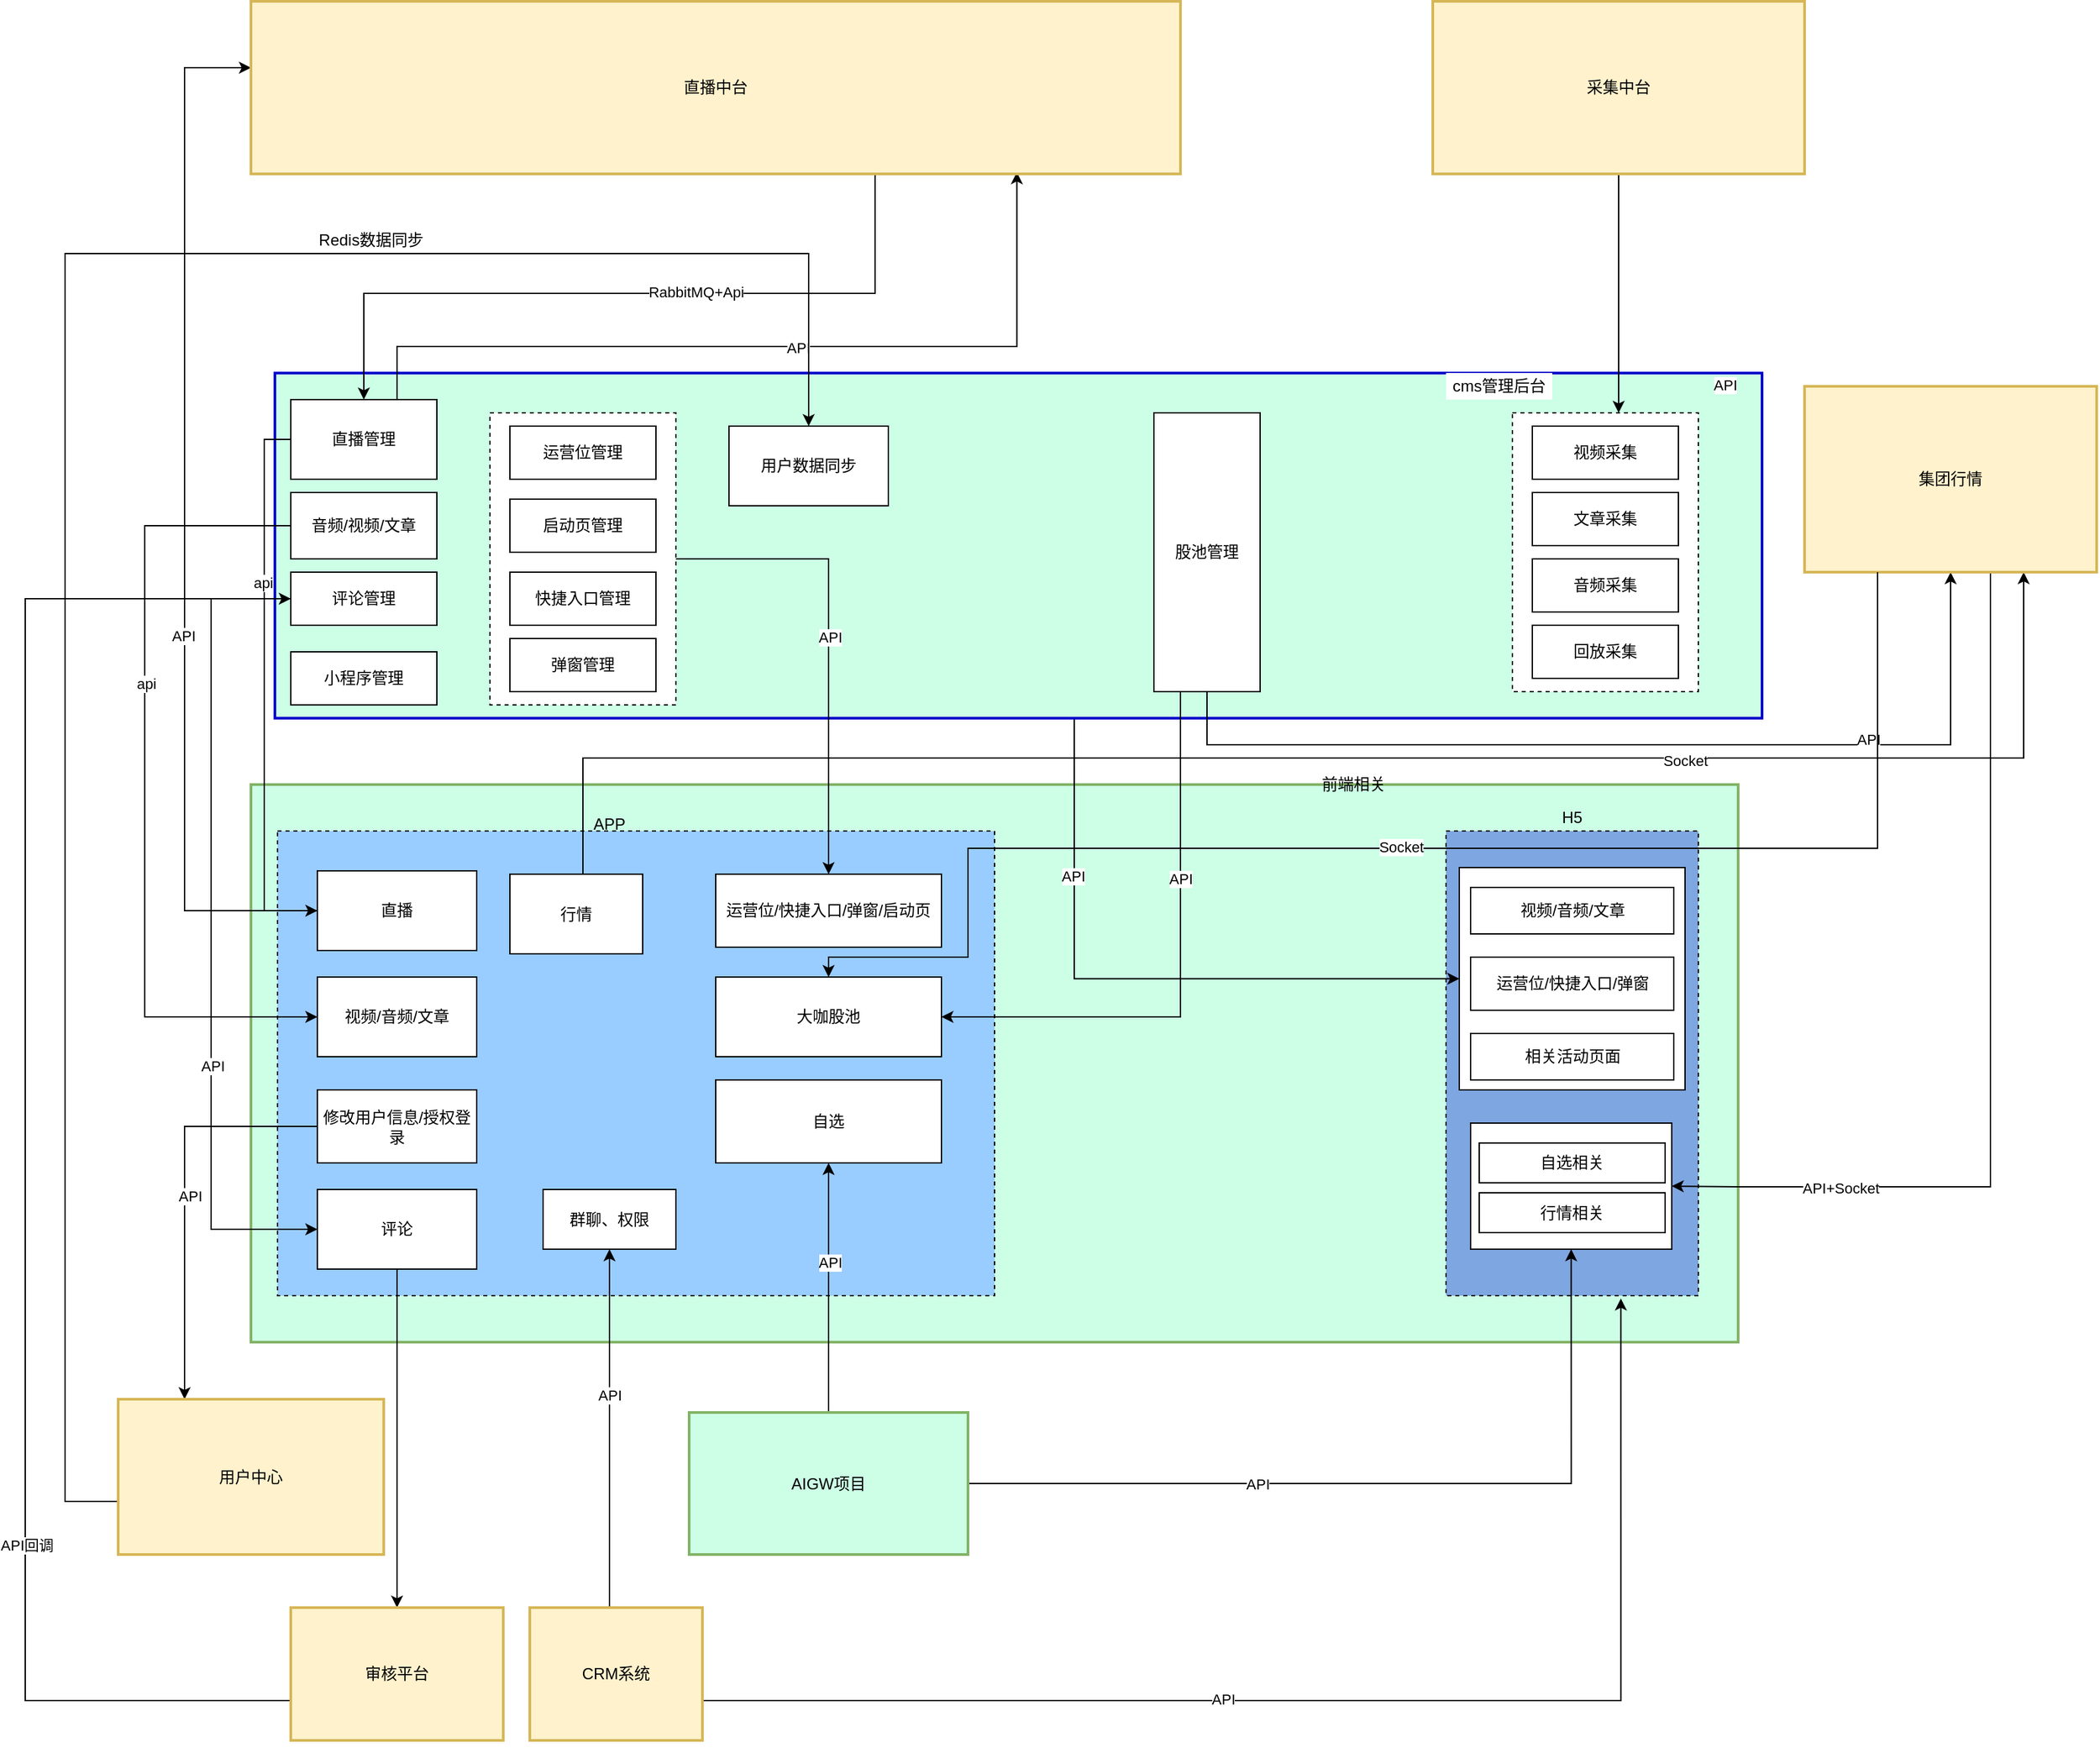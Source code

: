 <mxfile version="14.7.0" type="github">
  <diagram id="wu-liDddrrO4jHqRr5Ok" name="Page-1">
    <mxGraphModel dx="2590" dy="1443" grid="1" gridSize="10" guides="1" tooltips="1" connect="1" arrows="1" fold="1" page="1" pageScale="1" pageWidth="2336" pageHeight="1654" math="0" shadow="0">
      <root>
        <mxCell id="0" />
        <mxCell id="1" parent="0" />
        <mxCell id="6hpQYFgbbhiJDAeSl_aR-1" value="" style="rounded=0;whiteSpace=wrap;html=1;strokeWidth=2;strokeColor=#82b366;fillColor=#CCFFE6;" parent="1" vertex="1">
          <mxGeometry x="590" y="750" width="1120" height="420" as="geometry" />
        </mxCell>
        <mxCell id="6hpQYFgbbhiJDAeSl_aR-4" value="" style="rounded=0;whiteSpace=wrap;html=1;dashed=1;fillColor=#7EA6E0;" parent="1" vertex="1">
          <mxGeometry x="1490" y="785" width="190" height="350" as="geometry" />
        </mxCell>
        <mxCell id="xx3EHc3nn1EWEG3zne6j-10" value="" style="rounded=0;whiteSpace=wrap;html=1;" vertex="1" parent="1">
          <mxGeometry x="1500" y="812.5" width="170" height="167.5" as="geometry" />
        </mxCell>
        <mxCell id="xx3EHc3nn1EWEG3zne6j-7" value="" style="rounded=0;whiteSpace=wrap;html=1;" vertex="1" parent="1">
          <mxGeometry x="1508.5" y="1005" width="151.5" height="95" as="geometry" />
        </mxCell>
        <mxCell id="6hpQYFgbbhiJDAeSl_aR-2" value="" style="rounded=0;whiteSpace=wrap;html=1;dashed=1;fillColor=#99CCFF;" parent="1" vertex="1">
          <mxGeometry x="610" y="785" width="540" height="350" as="geometry" />
        </mxCell>
        <mxCell id="6hpQYFgbbhiJDAeSl_aR-82" style="edgeStyle=orthogonalEdgeStyle;rounded=0;orthogonalLoop=1;jettySize=auto;html=1;" parent="1" source="6hpQYFgbbhiJDAeSl_aR-6" target="6hpQYFgbbhiJDAeSl_aR-80" edge="1">
          <mxGeometry relative="1" as="geometry">
            <Array as="points">
              <mxPoint x="540" y="845" />
              <mxPoint x="540" y="210" />
            </Array>
          </mxGeometry>
        </mxCell>
        <mxCell id="6hpQYFgbbhiJDAeSl_aR-83" value="API" style="edgeLabel;html=1;align=center;verticalAlign=middle;resizable=0;points=[];" parent="6hpQYFgbbhiJDAeSl_aR-82" vertex="1" connectable="0">
          <mxGeometry x="-0.216" y="1" relative="1" as="geometry">
            <mxPoint as="offset" />
          </mxGeometry>
        </mxCell>
        <mxCell id="6hpQYFgbbhiJDAeSl_aR-6" value="直播" style="rounded=0;whiteSpace=wrap;html=1;" parent="1" vertex="1">
          <mxGeometry x="640" y="815" width="120" height="60" as="geometry" />
        </mxCell>
        <mxCell id="6hpQYFgbbhiJDAeSl_aR-7" value="视频/音频/文章" style="rounded=0;whiteSpace=wrap;html=1;" parent="1" vertex="1">
          <mxGeometry x="640" y="895" width="120" height="60" as="geometry" />
        </mxCell>
        <mxCell id="6hpQYFgbbhiJDAeSl_aR-71" style="edgeStyle=orthogonalEdgeStyle;rounded=0;orthogonalLoop=1;jettySize=auto;html=1;" parent="1" source="6hpQYFgbbhiJDAeSl_aR-8" target="6hpQYFgbbhiJDAeSl_aR-63" edge="1">
          <mxGeometry relative="1" as="geometry">
            <Array as="points">
              <mxPoint x="540" y="1008" />
            </Array>
          </mxGeometry>
        </mxCell>
        <mxCell id="6hpQYFgbbhiJDAeSl_aR-72" value="API" style="edgeLabel;html=1;align=center;verticalAlign=middle;resizable=0;points=[];" parent="6hpQYFgbbhiJDAeSl_aR-71" vertex="1" connectable="0">
          <mxGeometry x="-0.002" y="4" relative="1" as="geometry">
            <mxPoint as="offset" />
          </mxGeometry>
        </mxCell>
        <mxCell id="6hpQYFgbbhiJDAeSl_aR-8" value="修改用户信息/授权登录" style="rounded=0;whiteSpace=wrap;html=1;" parent="1" vertex="1">
          <mxGeometry x="640" y="980" width="120" height="55" as="geometry" />
        </mxCell>
        <mxCell id="qArD27X4CnHjqWXNyWbl-20" style="edgeStyle=orthogonalEdgeStyle;rounded=0;orthogonalLoop=1;jettySize=auto;html=1;entryX=0.5;entryY=0;entryDx=0;entryDy=0;" parent="1" source="6hpQYFgbbhiJDAeSl_aR-9" target="qArD27X4CnHjqWXNyWbl-16" edge="1">
          <mxGeometry relative="1" as="geometry" />
        </mxCell>
        <mxCell id="6hpQYFgbbhiJDAeSl_aR-9" value="评论" style="rounded=0;whiteSpace=wrap;html=1;" parent="1" vertex="1">
          <mxGeometry x="640" y="1055" width="120" height="60" as="geometry" />
        </mxCell>
        <mxCell id="6hpQYFgbbhiJDAeSl_aR-10" value="运营位/快捷入口/弹窗/启动页" style="rounded=0;whiteSpace=wrap;html=1;" parent="1" vertex="1">
          <mxGeometry x="940" y="817.5" width="170" height="55" as="geometry" />
        </mxCell>
        <mxCell id="6hpQYFgbbhiJDAeSl_aR-108" style="edgeStyle=orthogonalEdgeStyle;rounded=0;orthogonalLoop=1;jettySize=auto;html=1;entryX=0.75;entryY=1;entryDx=0;entryDy=0;" parent="1" source="6hpQYFgbbhiJDAeSl_aR-12" target="6hpQYFgbbhiJDAeSl_aR-98" edge="1">
          <mxGeometry relative="1" as="geometry">
            <Array as="points">
              <mxPoint x="840" y="730" />
              <mxPoint x="1925" y="730" />
            </Array>
          </mxGeometry>
        </mxCell>
        <mxCell id="6hpQYFgbbhiJDAeSl_aR-109" value="Socket" style="edgeLabel;html=1;align=center;verticalAlign=middle;resizable=0;points=[];" parent="6hpQYFgbbhiJDAeSl_aR-108" vertex="1" connectable="0">
          <mxGeometry x="0.397" y="-2" relative="1" as="geometry">
            <mxPoint as="offset" />
          </mxGeometry>
        </mxCell>
        <mxCell id="6hpQYFgbbhiJDAeSl_aR-12" value="行情" style="rounded=0;whiteSpace=wrap;html=1;" parent="1" vertex="1">
          <mxGeometry x="785" y="817.5" width="100" height="60" as="geometry" />
        </mxCell>
        <mxCell id="qArD27X4CnHjqWXNyWbl-3" style="edgeStyle=orthogonalEdgeStyle;rounded=0;orthogonalLoop=1;jettySize=auto;html=1;" parent="1" source="qArD27X4CnHjqWXNyWbl-1" target="6hpQYFgbbhiJDAeSl_aR-13" edge="1">
          <mxGeometry relative="1" as="geometry" />
        </mxCell>
        <mxCell id="qArD27X4CnHjqWXNyWbl-7" value="API" style="edgeLabel;html=1;align=center;verticalAlign=middle;resizable=0;points=[];" parent="qArD27X4CnHjqWXNyWbl-3" connectable="0" vertex="1">
          <mxGeometry x="0.202" y="-1" relative="1" as="geometry">
            <mxPoint as="offset" />
          </mxGeometry>
        </mxCell>
        <mxCell id="6hpQYFgbbhiJDAeSl_aR-13" value="自选" style="rounded=0;whiteSpace=wrap;html=1;" parent="1" vertex="1">
          <mxGeometry x="940" y="972.5" width="170" height="62.5" as="geometry" />
        </mxCell>
        <mxCell id="6hpQYFgbbhiJDAeSl_aR-17" value="视频/音频/文章" style="rounded=0;whiteSpace=wrap;html=1;" parent="1" vertex="1">
          <mxGeometry x="1508.5" y="827.5" width="153" height="35" as="geometry" />
        </mxCell>
        <mxCell id="6hpQYFgbbhiJDAeSl_aR-18" value="运营位/快捷入口/弹窗" style="rounded=0;whiteSpace=wrap;html=1;" parent="1" vertex="1">
          <mxGeometry x="1508.5" y="880" width="153" height="40" as="geometry" />
        </mxCell>
        <mxCell id="6hpQYFgbbhiJDAeSl_aR-19" value="相关活动页面" style="rounded=0;whiteSpace=wrap;html=1;" parent="1" vertex="1">
          <mxGeometry x="1508.5" y="937.5" width="153" height="35" as="geometry" />
        </mxCell>
        <mxCell id="xx3EHc3nn1EWEG3zne6j-11" style="edgeStyle=orthogonalEdgeStyle;rounded=0;orthogonalLoop=1;jettySize=auto;html=1;entryX=0;entryY=0.5;entryDx=0;entryDy=0;" edge="1" parent="1" source="6hpQYFgbbhiJDAeSl_aR-21" target="xx3EHc3nn1EWEG3zne6j-10">
          <mxGeometry relative="1" as="geometry">
            <Array as="points">
              <mxPoint x="1210" y="896" />
            </Array>
          </mxGeometry>
        </mxCell>
        <mxCell id="xx3EHc3nn1EWEG3zne6j-12" value="API" style="edgeLabel;html=1;align=center;verticalAlign=middle;resizable=0;points=[];" vertex="1" connectable="0" parent="xx3EHc3nn1EWEG3zne6j-11">
          <mxGeometry x="-0.802" y="-1" relative="1" as="geometry">
            <mxPoint y="71" as="offset" />
          </mxGeometry>
        </mxCell>
        <mxCell id="6hpQYFgbbhiJDAeSl_aR-21" value="" style="rounded=0;whiteSpace=wrap;html=1;strokeWidth=2;strokeColor=#0000CC;fillColor=#CCFFE6;" parent="1" vertex="1">
          <mxGeometry x="608" y="440" width="1120" height="260" as="geometry" />
        </mxCell>
        <mxCell id="6hpQYFgbbhiJDAeSl_aR-23" value="自选相关" style="rounded=0;whiteSpace=wrap;html=1;" parent="1" vertex="1">
          <mxGeometry x="1515" y="1020" width="140" height="30" as="geometry" />
        </mxCell>
        <mxCell id="qArD27X4CnHjqWXNyWbl-6" style="edgeStyle=orthogonalEdgeStyle;rounded=0;orthogonalLoop=1;jettySize=auto;html=1;exitX=0.525;exitY=0;exitDx=0;exitDy=0;exitPerimeter=0;" parent="1" source="qArD27X4CnHjqWXNyWbl-4" target="6hpQYFgbbhiJDAeSl_aR-24" edge="1">
          <mxGeometry relative="1" as="geometry">
            <Array as="points">
              <mxPoint x="868" y="1470" />
              <mxPoint x="860" y="1470" />
            </Array>
          </mxGeometry>
        </mxCell>
        <mxCell id="qArD27X4CnHjqWXNyWbl-8" value="API" style="edgeLabel;html=1;align=center;verticalAlign=middle;resizable=0;points=[];" parent="qArD27X4CnHjqWXNyWbl-6" connectable="0" vertex="1">
          <mxGeometry x="-0.002" relative="1" as="geometry">
            <mxPoint y="-130" as="offset" />
          </mxGeometry>
        </mxCell>
        <mxCell id="6hpQYFgbbhiJDAeSl_aR-24" value="群聊、权限" style="rounded=0;whiteSpace=wrap;html=1;" parent="1" vertex="1">
          <mxGeometry x="810" y="1055" width="100" height="45" as="geometry" />
        </mxCell>
        <mxCell id="6hpQYFgbbhiJDAeSl_aR-25" value="cms管理后台" style="text;html=1;strokeColor=none;align=center;verticalAlign=middle;whiteSpace=wrap;rounded=0;fillColor=#ffffff;" parent="1" vertex="1">
          <mxGeometry x="1490" y="440" width="80" height="20" as="geometry" />
        </mxCell>
        <mxCell id="6hpQYFgbbhiJDAeSl_aR-28" value="APP" style="text;html=1;strokeColor=none;fillColor=none;align=center;verticalAlign=middle;whiteSpace=wrap;rounded=0;dashed=1;" parent="1" vertex="1">
          <mxGeometry x="840" y="770" width="40" height="20" as="geometry" />
        </mxCell>
        <mxCell id="6hpQYFgbbhiJDAeSl_aR-32" value="H5" style="text;html=1;strokeColor=none;fillColor=none;align=center;verticalAlign=middle;whiteSpace=wrap;rounded=0;dashed=1;" parent="1" vertex="1">
          <mxGeometry x="1565" y="765" width="40" height="20" as="geometry" />
        </mxCell>
        <mxCell id="6hpQYFgbbhiJDAeSl_aR-39" style="edgeStyle=orthogonalEdgeStyle;rounded=0;orthogonalLoop=1;jettySize=auto;html=1;exitX=0;exitY=0.5;exitDx=0;exitDy=0;entryX=0;entryY=0.5;entryDx=0;entryDy=0;" parent="1" source="6hpQYFgbbhiJDAeSl_aR-33" target="6hpQYFgbbhiJDAeSl_aR-6" edge="1">
          <mxGeometry relative="1" as="geometry" />
        </mxCell>
        <mxCell id="6hpQYFgbbhiJDAeSl_aR-55" value="api" style="edgeLabel;html=1;align=center;verticalAlign=middle;resizable=0;points=[];" parent="6hpQYFgbbhiJDAeSl_aR-39" vertex="1" connectable="0">
          <mxGeometry x="-0.385" y="-1" relative="1" as="geometry">
            <mxPoint as="offset" />
          </mxGeometry>
        </mxCell>
        <mxCell id="6hpQYFgbbhiJDAeSl_aR-93" style="edgeStyle=orthogonalEdgeStyle;rounded=0;orthogonalLoop=1;jettySize=auto;html=1;entryX=0.824;entryY=0.99;entryDx=0;entryDy=0;entryPerimeter=0;" parent="1" source="6hpQYFgbbhiJDAeSl_aR-33" target="6hpQYFgbbhiJDAeSl_aR-80" edge="1">
          <mxGeometry relative="1" as="geometry">
            <Array as="points">
              <mxPoint x="700" y="420" />
              <mxPoint x="1167" y="420" />
            </Array>
          </mxGeometry>
        </mxCell>
        <mxCell id="6hpQYFgbbhiJDAeSl_aR-94" value="API" style="edgeLabel;html=1;align=center;verticalAlign=middle;resizable=0;points=[];" parent="6hpQYFgbbhiJDAeSl_aR-93" vertex="1" connectable="0">
          <mxGeometry x="0.071" y="-1" relative="1" as="geometry">
            <mxPoint as="offset" />
          </mxGeometry>
        </mxCell>
        <mxCell id="6hpQYFgbbhiJDAeSl_aR-33" value="直播管理" style="rounded=0;whiteSpace=wrap;html=1;" parent="1" vertex="1">
          <mxGeometry x="620" y="460" width="110" height="60" as="geometry" />
        </mxCell>
        <mxCell id="6hpQYFgbbhiJDAeSl_aR-76" style="edgeStyle=orthogonalEdgeStyle;rounded=0;orthogonalLoop=1;jettySize=auto;html=1;entryX=0;entryY=0.5;entryDx=0;entryDy=0;" parent="1" source="6hpQYFgbbhiJDAeSl_aR-34" target="6hpQYFgbbhiJDAeSl_aR-7" edge="1">
          <mxGeometry relative="1" as="geometry">
            <Array as="points">
              <mxPoint x="510" y="555" />
              <mxPoint x="510" y="925" />
            </Array>
          </mxGeometry>
        </mxCell>
        <mxCell id="6hpQYFgbbhiJDAeSl_aR-77" value="api&lt;br&gt;" style="edgeLabel;html=1;align=center;verticalAlign=middle;resizable=0;points=[];" parent="6hpQYFgbbhiJDAeSl_aR-76" vertex="1" connectable="0">
          <mxGeometry x="-0.249" y="1" relative="1" as="geometry">
            <mxPoint as="offset" />
          </mxGeometry>
        </mxCell>
        <mxCell id="6hpQYFgbbhiJDAeSl_aR-34" value="音频/视频/文章" style="rounded=0;whiteSpace=wrap;html=1;" parent="1" vertex="1">
          <mxGeometry x="620" y="530" width="110" height="50" as="geometry" />
        </mxCell>
        <mxCell id="6hpQYFgbbhiJDAeSl_aR-78" style="edgeStyle=orthogonalEdgeStyle;rounded=0;orthogonalLoop=1;jettySize=auto;html=1;entryX=0;entryY=0.5;entryDx=0;entryDy=0;" parent="1" source="6hpQYFgbbhiJDAeSl_aR-41" target="6hpQYFgbbhiJDAeSl_aR-9" edge="1">
          <mxGeometry relative="1" as="geometry">
            <Array as="points">
              <mxPoint x="560" y="610" />
              <mxPoint x="560" y="1085" />
            </Array>
          </mxGeometry>
        </mxCell>
        <mxCell id="xx3EHc3nn1EWEG3zne6j-18" value="API" style="edgeLabel;html=1;align=center;verticalAlign=middle;resizable=0;points=[];" vertex="1" connectable="0" parent="6hpQYFgbbhiJDAeSl_aR-78">
          <mxGeometry x="0.34" y="1" relative="1" as="geometry">
            <mxPoint as="offset" />
          </mxGeometry>
        </mxCell>
        <mxCell id="6hpQYFgbbhiJDAeSl_aR-41" value="评论管理" style="rounded=0;whiteSpace=wrap;html=1;" parent="1" vertex="1">
          <mxGeometry x="620" y="590" width="110" height="40" as="geometry" />
        </mxCell>
        <mxCell id="6hpQYFgbbhiJDAeSl_aR-43" value="小程序管理" style="rounded=0;whiteSpace=wrap;html=1;" parent="1" vertex="1">
          <mxGeometry x="620" y="650" width="110" height="40" as="geometry" />
        </mxCell>
        <mxCell id="6hpQYFgbbhiJDAeSl_aR-53" style="edgeStyle=orthogonalEdgeStyle;rounded=0;orthogonalLoop=1;jettySize=auto;html=1;entryX=0.5;entryY=0;entryDx=0;entryDy=0;" parent="1" source="6hpQYFgbbhiJDAeSl_aR-46" target="6hpQYFgbbhiJDAeSl_aR-10" edge="1">
          <mxGeometry relative="1" as="geometry" />
        </mxCell>
        <mxCell id="6hpQYFgbbhiJDAeSl_aR-54" value="API" style="edgeLabel;html=1;align=center;verticalAlign=middle;resizable=0;points=[];" parent="6hpQYFgbbhiJDAeSl_aR-53" vertex="1" connectable="0">
          <mxGeometry x="-0.013" y="1" relative="1" as="geometry">
            <mxPoint as="offset" />
          </mxGeometry>
        </mxCell>
        <mxCell id="6hpQYFgbbhiJDAeSl_aR-46" value="" style="rounded=0;whiteSpace=wrap;html=1;dashed=1;" parent="1" vertex="1">
          <mxGeometry x="770" y="470" width="140" height="220" as="geometry" />
        </mxCell>
        <mxCell id="6hpQYFgbbhiJDAeSl_aR-47" value="运营位管理" style="rounded=0;whiteSpace=wrap;html=1;" parent="1" vertex="1">
          <mxGeometry x="785" y="480" width="110" height="40" as="geometry" />
        </mxCell>
        <mxCell id="6hpQYFgbbhiJDAeSl_aR-49" value="启动页管理" style="rounded=0;whiteSpace=wrap;html=1;" parent="1" vertex="1">
          <mxGeometry x="785" y="535" width="110" height="40" as="geometry" />
        </mxCell>
        <mxCell id="6hpQYFgbbhiJDAeSl_aR-50" value="弹窗管理" style="rounded=0;whiteSpace=wrap;html=1;" parent="1" vertex="1">
          <mxGeometry x="785" y="640" width="110" height="40" as="geometry" />
        </mxCell>
        <mxCell id="6hpQYFgbbhiJDAeSl_aR-51" value="快捷入口管理" style="rounded=0;whiteSpace=wrap;html=1;" parent="1" vertex="1">
          <mxGeometry x="785" y="590" width="110" height="40" as="geometry" />
        </mxCell>
        <mxCell id="6hpQYFgbbhiJDAeSl_aR-95" style="edgeStyle=orthogonalEdgeStyle;rounded=0;orthogonalLoop=1;jettySize=auto;html=1;exitX=0.5;exitY=1;exitDx=0;exitDy=0;" parent="1" source="6hpQYFgbbhiJDAeSl_aR-81" target="6hpQYFgbbhiJDAeSl_aR-57" edge="1">
          <mxGeometry relative="1" as="geometry">
            <Array as="points">
              <mxPoint x="1620" y="290" />
            </Array>
          </mxGeometry>
        </mxCell>
        <mxCell id="6hpQYFgbbhiJDAeSl_aR-96" value="API" style="edgeLabel;html=1;align=center;verticalAlign=middle;resizable=0;points=[];" parent="6hpQYFgbbhiJDAeSl_aR-95" vertex="1" connectable="0">
          <mxGeometry x="0.798" y="-3" relative="1" as="geometry">
            <mxPoint x="83" y="-3" as="offset" />
          </mxGeometry>
        </mxCell>
        <mxCell id="6hpQYFgbbhiJDAeSl_aR-57" value="" style="rounded=0;whiteSpace=wrap;html=1;dashed=1;" parent="1" vertex="1">
          <mxGeometry x="1540" y="470" width="140" height="210" as="geometry" />
        </mxCell>
        <mxCell id="6hpQYFgbbhiJDAeSl_aR-58" value="视频采集" style="rounded=0;whiteSpace=wrap;html=1;" parent="1" vertex="1">
          <mxGeometry x="1555" y="480" width="110" height="40" as="geometry" />
        </mxCell>
        <mxCell id="6hpQYFgbbhiJDAeSl_aR-59" value="回放采集" style="rounded=0;whiteSpace=wrap;html=1;" parent="1" vertex="1">
          <mxGeometry x="1555" y="630" width="110" height="40" as="geometry" />
        </mxCell>
        <mxCell id="6hpQYFgbbhiJDAeSl_aR-60" value="音频采集" style="rounded=0;whiteSpace=wrap;html=1;" parent="1" vertex="1">
          <mxGeometry x="1555" y="580" width="110" height="40" as="geometry" />
        </mxCell>
        <mxCell id="6hpQYFgbbhiJDAeSl_aR-61" value="文章采集" style="rounded=0;whiteSpace=wrap;html=1;" parent="1" vertex="1">
          <mxGeometry x="1555" y="530" width="110" height="40" as="geometry" />
        </mxCell>
        <mxCell id="6hpQYFgbbhiJDAeSl_aR-74" style="edgeStyle=orthogonalEdgeStyle;rounded=0;orthogonalLoop=1;jettySize=auto;html=1;entryX=0.5;entryY=0;entryDx=0;entryDy=0;fillColor=#e1d5e7;" parent="1" source="6hpQYFgbbhiJDAeSl_aR-63" target="6hpQYFgbbhiJDAeSl_aR-73" edge="1">
          <mxGeometry relative="1" as="geometry">
            <Array as="points">
              <mxPoint x="450" y="1290" />
              <mxPoint x="450" y="350" />
              <mxPoint x="1010" y="350" />
            </Array>
          </mxGeometry>
        </mxCell>
        <mxCell id="6hpQYFgbbhiJDAeSl_aR-63" value="用户中心" style="rounded=0;whiteSpace=wrap;html=1;strokeWidth=2;strokeColor=#d6b656;fillColor=#fff2cc;" parent="1" vertex="1">
          <mxGeometry x="490" y="1213" width="200" height="117" as="geometry" />
        </mxCell>
        <mxCell id="6hpQYFgbbhiJDAeSl_aR-73" value="用户数据同步" style="rounded=0;whiteSpace=wrap;html=1;" parent="1" vertex="1">
          <mxGeometry x="950" y="480" width="120" height="60" as="geometry" />
        </mxCell>
        <mxCell id="6hpQYFgbbhiJDAeSl_aR-75" value="Redis数据同步" style="text;html=1;align=center;verticalAlign=middle;resizable=0;points=[];autosize=1;strokeColor=none;" parent="1" vertex="1">
          <mxGeometry x="635" y="330" width="90" height="20" as="geometry" />
        </mxCell>
        <mxCell id="6hpQYFgbbhiJDAeSl_aR-87" style="edgeStyle=orthogonalEdgeStyle;rounded=0;orthogonalLoop=1;jettySize=auto;html=1;entryX=0.5;entryY=0;entryDx=0;entryDy=0;" parent="1" source="6hpQYFgbbhiJDAeSl_aR-80" target="6hpQYFgbbhiJDAeSl_aR-33" edge="1">
          <mxGeometry relative="1" as="geometry">
            <Array as="points">
              <mxPoint x="1060" y="380" />
              <mxPoint x="675" y="380" />
            </Array>
          </mxGeometry>
        </mxCell>
        <mxCell id="6hpQYFgbbhiJDAeSl_aR-88" value="RabbitMQ+Api" style="edgeLabel;html=1;align=center;verticalAlign=middle;resizable=0;points=[];" parent="6hpQYFgbbhiJDAeSl_aR-87" vertex="1" connectable="0">
          <mxGeometry x="-0.188" y="-1" relative="1" as="geometry">
            <mxPoint as="offset" />
          </mxGeometry>
        </mxCell>
        <mxCell id="6hpQYFgbbhiJDAeSl_aR-80" value="直播中台" style="rounded=0;whiteSpace=wrap;html=1;strokeWidth=2;fillColor=#fff2cc;strokeColor=#d6b656;" parent="1" vertex="1">
          <mxGeometry x="590" y="160" width="700" height="130" as="geometry" />
        </mxCell>
        <mxCell id="6hpQYFgbbhiJDAeSl_aR-81" value="采集中台" style="rounded=0;whiteSpace=wrap;html=1;strokeWidth=2;fillColor=#fff2cc;strokeColor=#d6b656;" parent="1" vertex="1">
          <mxGeometry x="1480" y="160" width="280" height="130" as="geometry" />
        </mxCell>
        <mxCell id="6hpQYFgbbhiJDAeSl_aR-92" value="前端相关" style="text;html=1;align=center;verticalAlign=middle;resizable=0;points=[];autosize=1;strokeColor=none;" parent="1" vertex="1">
          <mxGeometry x="1390" y="740" width="60" height="20" as="geometry" />
        </mxCell>
        <mxCell id="6hpQYFgbbhiJDAeSl_aR-102" style="edgeStyle=orthogonalEdgeStyle;rounded=0;orthogonalLoop=1;jettySize=auto;html=1;entryX=0.5;entryY=1;entryDx=0;entryDy=0;" parent="1" source="6hpQYFgbbhiJDAeSl_aR-97" target="6hpQYFgbbhiJDAeSl_aR-98" edge="1">
          <mxGeometry relative="1" as="geometry">
            <Array as="points">
              <mxPoint x="1310" y="720" />
              <mxPoint x="1870" y="720" />
            </Array>
          </mxGeometry>
        </mxCell>
        <mxCell id="6hpQYFgbbhiJDAeSl_aR-104" value="API" style="edgeLabel;html=1;align=center;verticalAlign=middle;resizable=0;points=[];" parent="6hpQYFgbbhiJDAeSl_aR-102" vertex="1" connectable="0">
          <mxGeometry x="0.474" y="4" relative="1" as="geometry">
            <mxPoint as="offset" />
          </mxGeometry>
        </mxCell>
        <mxCell id="6hpQYFgbbhiJDAeSl_aR-97" value="股池管理" style="rounded=0;whiteSpace=wrap;html=1;strokeWidth=1;fillColor=#ffffff;" parent="1" vertex="1">
          <mxGeometry x="1270" y="470" width="80" height="210" as="geometry" />
        </mxCell>
        <mxCell id="xx3EHc3nn1EWEG3zne6j-8" style="edgeStyle=orthogonalEdgeStyle;rounded=0;orthogonalLoop=1;jettySize=auto;html=1;entryX=1;entryY=0.5;entryDx=0;entryDy=0;" edge="1" parent="1" source="6hpQYFgbbhiJDAeSl_aR-98" target="xx3EHc3nn1EWEG3zne6j-7">
          <mxGeometry relative="1" as="geometry">
            <Array as="points">
              <mxPoint x="1900" y="1053" />
              <mxPoint x="1710" y="1053" />
            </Array>
          </mxGeometry>
        </mxCell>
        <mxCell id="xx3EHc3nn1EWEG3zne6j-9" value="API+Socket" style="edgeLabel;html=1;align=center;verticalAlign=middle;resizable=0;points=[];" vertex="1" connectable="0" parent="xx3EHc3nn1EWEG3zne6j-8">
          <mxGeometry x="0.639" y="1" relative="1" as="geometry">
            <mxPoint as="offset" />
          </mxGeometry>
        </mxCell>
        <mxCell id="6hpQYFgbbhiJDAeSl_aR-98" value="集团行情" style="rounded=0;whiteSpace=wrap;html=1;strokeWidth=2;fillColor=#fff2cc;strokeColor=#d6b656;" parent="1" vertex="1">
          <mxGeometry x="1760" y="450" width="220" height="140" as="geometry" />
        </mxCell>
        <mxCell id="6hpQYFgbbhiJDAeSl_aR-111" style="edgeStyle=orthogonalEdgeStyle;rounded=0;orthogonalLoop=1;jettySize=auto;html=1;exitX=0.25;exitY=1;exitDx=0;exitDy=0;entryX=1;entryY=0.5;entryDx=0;entryDy=0;" parent="1" source="6hpQYFgbbhiJDAeSl_aR-97" target="6hpQYFgbbhiJDAeSl_aR-105" edge="1">
          <mxGeometry relative="1" as="geometry" />
        </mxCell>
        <mxCell id="6hpQYFgbbhiJDAeSl_aR-112" value="API" style="edgeLabel;html=1;align=center;verticalAlign=middle;resizable=0;points=[];" parent="6hpQYFgbbhiJDAeSl_aR-111" vertex="1" connectable="0">
          <mxGeometry x="-0.499" y="2" relative="1" as="geometry">
            <mxPoint x="-2" y="34" as="offset" />
          </mxGeometry>
        </mxCell>
        <mxCell id="6hpQYFgbbhiJDAeSl_aR-113" style="edgeStyle=orthogonalEdgeStyle;rounded=0;orthogonalLoop=1;jettySize=auto;html=1;exitX=0.25;exitY=1;exitDx=0;exitDy=0;entryX=0.5;entryY=0;entryDx=0;entryDy=0;" parent="1" source="6hpQYFgbbhiJDAeSl_aR-98" target="6hpQYFgbbhiJDAeSl_aR-105" edge="1">
          <mxGeometry relative="1" as="geometry">
            <Array as="points">
              <mxPoint x="1815" y="798" />
              <mxPoint x="1130" y="798" />
              <mxPoint x="1130" y="880" />
              <mxPoint x="1025" y="880" />
            </Array>
          </mxGeometry>
        </mxCell>
        <mxCell id="6hpQYFgbbhiJDAeSl_aR-114" value="Socket" style="edgeLabel;html=1;align=center;verticalAlign=middle;resizable=0;points=[];" parent="6hpQYFgbbhiJDAeSl_aR-113" vertex="1" connectable="0">
          <mxGeometry x="0.038" y="-1" relative="1" as="geometry">
            <mxPoint x="1" as="offset" />
          </mxGeometry>
        </mxCell>
        <mxCell id="6hpQYFgbbhiJDAeSl_aR-105" value="大咖股池" style="rounded=0;whiteSpace=wrap;html=1;" parent="1" vertex="1">
          <mxGeometry x="940" y="895" width="170" height="60" as="geometry" />
        </mxCell>
        <mxCell id="xx3EHc3nn1EWEG3zne6j-1" style="edgeStyle=orthogonalEdgeStyle;rounded=0;orthogonalLoop=1;jettySize=auto;html=1;entryX=0.5;entryY=1;entryDx=0;entryDy=0;" edge="1" parent="1" source="qArD27X4CnHjqWXNyWbl-1" target="xx3EHc3nn1EWEG3zne6j-7">
          <mxGeometry relative="1" as="geometry" />
        </mxCell>
        <mxCell id="xx3EHc3nn1EWEG3zne6j-2" value="API" style="edgeLabel;html=1;align=center;verticalAlign=middle;resizable=0;points=[];" vertex="1" connectable="0" parent="xx3EHc3nn1EWEG3zne6j-1">
          <mxGeometry x="-0.311" y="1" relative="1" as="geometry">
            <mxPoint y="1" as="offset" />
          </mxGeometry>
        </mxCell>
        <mxCell id="qArD27X4CnHjqWXNyWbl-1" value="AIGW项目" style="rounded=0;whiteSpace=wrap;html=1;strokeWidth=2;strokeColor=#82b366;fillColor=#CCFFE6;" parent="1" vertex="1">
          <mxGeometry x="920" y="1223" width="210" height="107" as="geometry" />
        </mxCell>
        <mxCell id="xx3EHc3nn1EWEG3zne6j-15" style="edgeStyle=orthogonalEdgeStyle;rounded=0;orthogonalLoop=1;jettySize=auto;html=1;entryX=0.693;entryY=1.006;entryDx=0;entryDy=0;entryPerimeter=0;" edge="1" parent="1" source="qArD27X4CnHjqWXNyWbl-4" target="6hpQYFgbbhiJDAeSl_aR-4">
          <mxGeometry relative="1" as="geometry">
            <mxPoint x="1622" y="1140" as="targetPoint" />
            <Array as="points">
              <mxPoint x="1622" y="1440" />
            </Array>
          </mxGeometry>
        </mxCell>
        <mxCell id="xx3EHc3nn1EWEG3zne6j-16" value="API" style="edgeLabel;html=1;align=center;verticalAlign=middle;resizable=0;points=[];" vertex="1" connectable="0" parent="xx3EHc3nn1EWEG3zne6j-15">
          <mxGeometry x="-0.212" y="1" relative="1" as="geometry">
            <mxPoint as="offset" />
          </mxGeometry>
        </mxCell>
        <mxCell id="qArD27X4CnHjqWXNyWbl-4" value="CRM系统" style="rounded=0;whiteSpace=wrap;html=1;strokeColor=#d6b656;strokeWidth=2;fillColor=#fff2cc;" parent="1" vertex="1">
          <mxGeometry x="800" y="1370" width="130" height="100" as="geometry" />
        </mxCell>
        <mxCell id="qArD27X4CnHjqWXNyWbl-18" style="edgeStyle=orthogonalEdgeStyle;rounded=0;orthogonalLoop=1;jettySize=auto;html=1;fillColor=#ffe6cc;" parent="1" source="qArD27X4CnHjqWXNyWbl-16" edge="1">
          <mxGeometry relative="1" as="geometry">
            <mxPoint x="620" y="610" as="targetPoint" />
            <Array as="points">
              <mxPoint x="420" y="1440" />
              <mxPoint x="420" y="610" />
            </Array>
          </mxGeometry>
        </mxCell>
        <mxCell id="qArD27X4CnHjqWXNyWbl-19" value="API回调" style="edgeLabel;html=1;align=center;verticalAlign=middle;resizable=0;points=[];" parent="qArD27X4CnHjqWXNyWbl-18" connectable="0" vertex="1">
          <mxGeometry x="-0.484" y="-1" relative="1" as="geometry">
            <mxPoint as="offset" />
          </mxGeometry>
        </mxCell>
        <mxCell id="qArD27X4CnHjqWXNyWbl-16" value="审核平台" style="rounded=0;whiteSpace=wrap;html=1;strokeColor=#d6b656;strokeWidth=2;fillColor=#fff2cc;" parent="1" vertex="1">
          <mxGeometry x="620" y="1370" width="160" height="100" as="geometry" />
        </mxCell>
        <mxCell id="xx3EHc3nn1EWEG3zne6j-6" value="行情相关" style="rounded=0;whiteSpace=wrap;html=1;" vertex="1" parent="1">
          <mxGeometry x="1515" y="1057.5" width="140" height="30" as="geometry" />
        </mxCell>
      </root>
    </mxGraphModel>
  </diagram>
</mxfile>
